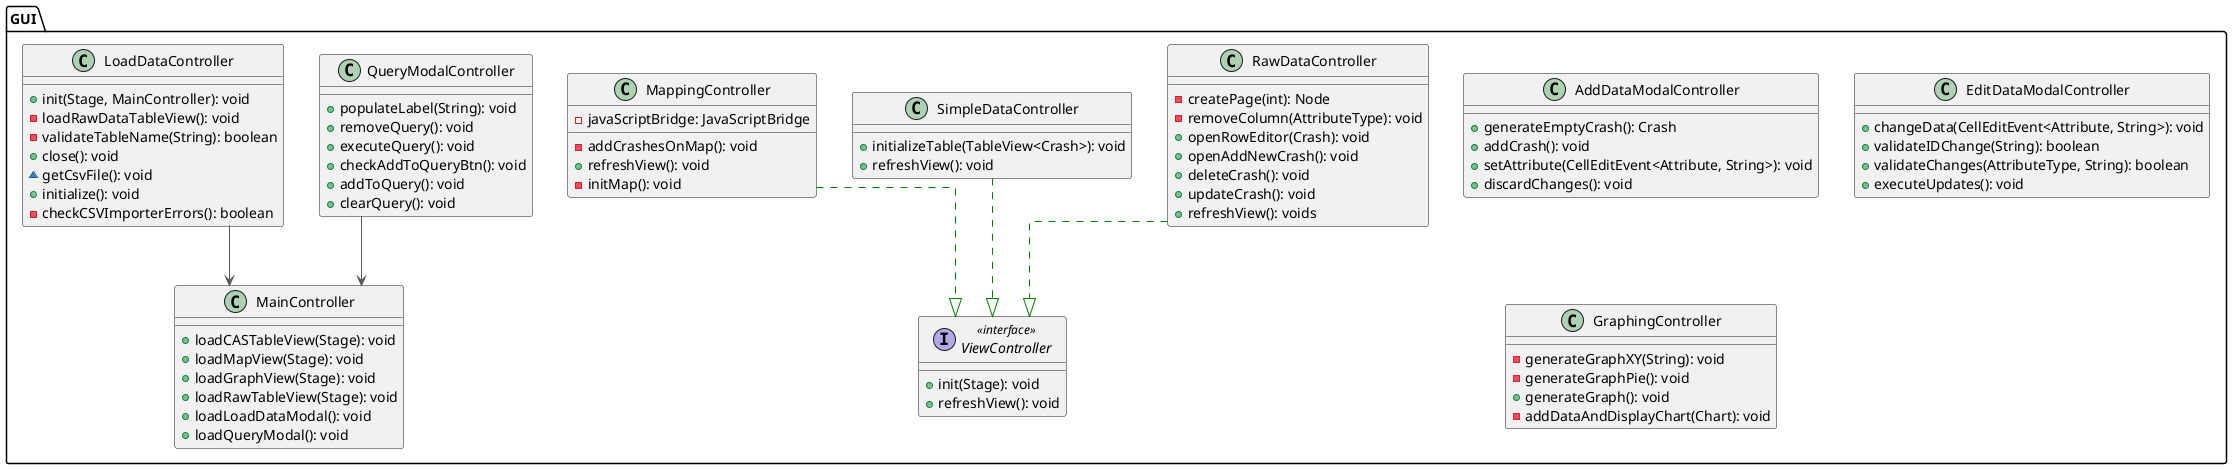 @startuml(id=controller)


top to bottom direction
skinparam linetype ortho


package GUI {

    class MainController {
      + loadCASTableView(Stage): void
      + loadMapView(Stage): void
      + loadGraphView(Stage): void
      + loadRawTableView(Stage): void
      + loadLoadDataModal(): void
      + loadQueryModal(): void
    }

    interface ViewController << interface >> {
      + init(Stage): void
      + refreshView(): void
    }

    class RawDataController {
      - createPage(int): Node
      - removeColumn(AttributeType): void
      + openRowEditor(Crash): void
      + openAddNewCrash(): void
      + deleteCrash(): void
      + updateCrash(): void
      + refreshView(): voids
    }

    class SimpleDataController {
      + initializeTable(TableView<Crash>): void
      + refreshView(): void
    }

    class AddDataModalController {
      + generateEmptyCrash(): Crash
      + addCrash(): void
      + setAttribute(CellEditEvent<Attribute, String>): void
      + discardChanges(): void
    }

    class EditDataModalController {
      + changeData(CellEditEvent<Attribute, String>): void
      + validateIDChange(String): boolean
      + validateChanges(AttributeType, String): boolean
      + executeUpdates(): void
    }

    class GraphingController {
      - generateGraphXY(String): void
      - generateGraphPie(): void
      + generateGraph(): void
      - addDataAndDisplayChart(Chart): void
    }



    class MappingController {
      - javaScriptBridge: JavaScriptBridge
      - addCrashesOnMap(): void
      + refreshView(): void
      - initMap(): void
    }


    class QueryModalController {
      + populateLabel(String): void
      + removeQuery(): void
      + executeQuery(): void
      + checkAddToQueryBtn(): void
      + addToQuery(): void
      + clearQuery(): void
    }

    class LoadDataController {
      + init(Stage, MainController): void
      - loadRawDataTableView(): void
      - validateTableName(String): boolean
      + close(): void
      ~ getCsvFile(): void
      + initialize(): void
      - checkCSVImporterErrors(): boolean
    }
}




LoadDataController             -[#595959,plain]->  MainController
MappingController              -[#008200,dashed]-^ ViewController
QueryModalController           -[#595959,plain]->  MainController
RawDataController              -[#008200,dashed]-^ ViewController
SimpleDataController           -[#008200,dashed]-^ ViewController

@enduml